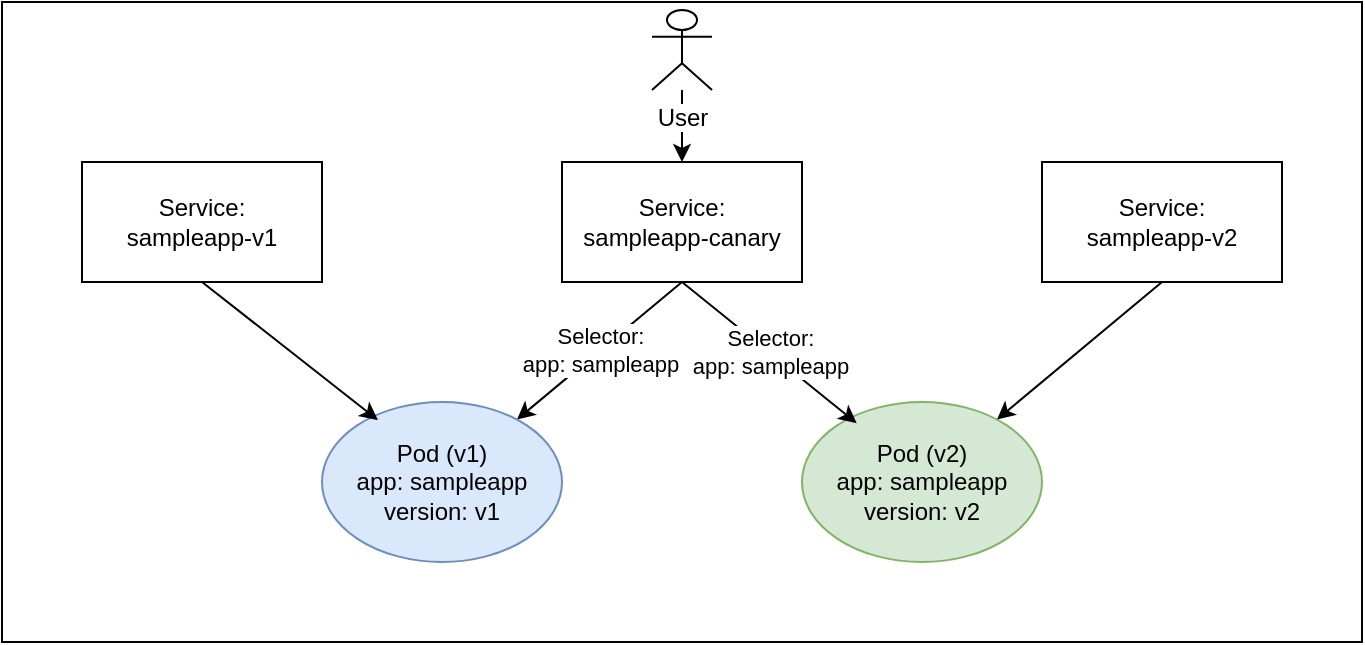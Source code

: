<mxfile version="18.0.6" type="device"><diagram id="1lq1W2SajrmzMTIN7bmW" name="Page-1"><mxGraphModel dx="942" dy="737" grid="1" gridSize="10" guides="1" tooltips="1" connect="1" arrows="1" fold="1" page="1" pageScale="1" pageWidth="850" pageHeight="1100" math="0" shadow="0"><root><mxCell id="0"/><mxCell id="1" parent="0"/><mxCell id="4RuHpGMXHugHZ4LtvDfN-10" value="" style="rounded=0;whiteSpace=wrap;html=1;" parent="1" vertex="1"><mxGeometry x="40" y="40" width="680" height="320" as="geometry"/></mxCell><mxCell id="4RuHpGMXHugHZ4LtvDfN-4" value="Selector:&lt;br&gt;app: sampleapp" style="rounded=0;orthogonalLoop=1;jettySize=auto;html=1;exitX=0.5;exitY=1;exitDx=0;exitDy=0;" parent="1" source="4RuHpGMXHugHZ4LtvDfN-1" target="4RuHpGMXHugHZ4LtvDfN-2" edge="1"><mxGeometry relative="1" as="geometry"/></mxCell><mxCell id="4RuHpGMXHugHZ4LtvDfN-1" value="Service:&lt;br&gt;sampleapp-canary" style="rounded=0;whiteSpace=wrap;html=1;" parent="1" vertex="1"><mxGeometry x="320" y="120" width="120" height="60" as="geometry"/></mxCell><mxCell id="4RuHpGMXHugHZ4LtvDfN-2" value="Pod (v1)&lt;br&gt;app: sampleapp&lt;br&gt;version: v1" style="ellipse;whiteSpace=wrap;html=1;fillColor=#dae8fc;strokeColor=#6c8ebf;" parent="1" vertex="1"><mxGeometry x="200" y="240" width="120" height="80" as="geometry"/></mxCell><mxCell id="4RuHpGMXHugHZ4LtvDfN-3" value="Pod (v2)&lt;br&gt;app: sampleapp&lt;br&gt;version: v2" style="ellipse;whiteSpace=wrap;html=1;fillColor=#d5e8d4;strokeColor=#82b366;" parent="1" vertex="1"><mxGeometry x="440" y="240" width="120" height="80" as="geometry"/></mxCell><mxCell id="4RuHpGMXHugHZ4LtvDfN-8" style="edgeStyle=none;rounded=0;orthogonalLoop=1;jettySize=auto;html=1;exitX=0.5;exitY=1;exitDx=0;exitDy=0;" parent="1" source="4RuHpGMXHugHZ4LtvDfN-5" target="4RuHpGMXHugHZ4LtvDfN-3" edge="1"><mxGeometry relative="1" as="geometry"/></mxCell><mxCell id="4RuHpGMXHugHZ4LtvDfN-5" value="Service:&lt;br&gt;sampleapp-v2" style="rounded=0;whiteSpace=wrap;html=1;" parent="1" vertex="1"><mxGeometry x="560" y="120" width="120" height="60" as="geometry"/></mxCell><mxCell id="4RuHpGMXHugHZ4LtvDfN-7" style="edgeStyle=none;rounded=0;orthogonalLoop=1;jettySize=auto;html=1;exitX=0.5;exitY=1;exitDx=0;exitDy=0;entryX=0.233;entryY=0.113;entryDx=0;entryDy=0;entryPerimeter=0;" parent="1" source="4RuHpGMXHugHZ4LtvDfN-6" target="4RuHpGMXHugHZ4LtvDfN-2" edge="1"><mxGeometry relative="1" as="geometry"/></mxCell><mxCell id="4RuHpGMXHugHZ4LtvDfN-6" value="&lt;span style=&quot;&quot;&gt;Service:&lt;/span&gt;&lt;br style=&quot;&quot;&gt;&lt;span style=&quot;&quot;&gt;sampleapp-v1&lt;/span&gt;" style="rounded=0;whiteSpace=wrap;html=1;" parent="1" vertex="1"><mxGeometry x="80" y="120" width="120" height="60" as="geometry"/></mxCell><mxCell id="4RuHpGMXHugHZ4LtvDfN-23" value="" style="edgeStyle=none;rounded=0;orthogonalLoop=1;jettySize=auto;html=1;" parent="1" source="4RuHpGMXHugHZ4LtvDfN-20" target="4RuHpGMXHugHZ4LtvDfN-1" edge="1"><mxGeometry relative="1" as="geometry"/></mxCell><mxCell id="4RuHpGMXHugHZ4LtvDfN-20" value="User" style="shape=umlActor;verticalLabelPosition=bottom;verticalAlign=top;html=1;outlineConnect=0;labelBackgroundColor=default;" parent="1" vertex="1"><mxGeometry x="365" y="44" width="30" height="40" as="geometry"/></mxCell><mxCell id="UYkHL1rY56xaF5CtTf80-1" value="Selector:&lt;br&gt;app: sampleapp" style="rounded=0;orthogonalLoop=1;jettySize=auto;html=1;exitX=0.5;exitY=1;exitDx=0;exitDy=0;entryX=0.228;entryY=0.133;entryDx=0;entryDy=0;entryPerimeter=0;" edge="1" parent="1" source="4RuHpGMXHugHZ4LtvDfN-1" target="4RuHpGMXHugHZ4LtvDfN-3"><mxGeometry relative="1" as="geometry"/></mxCell></root></mxGraphModel></diagram></mxfile>